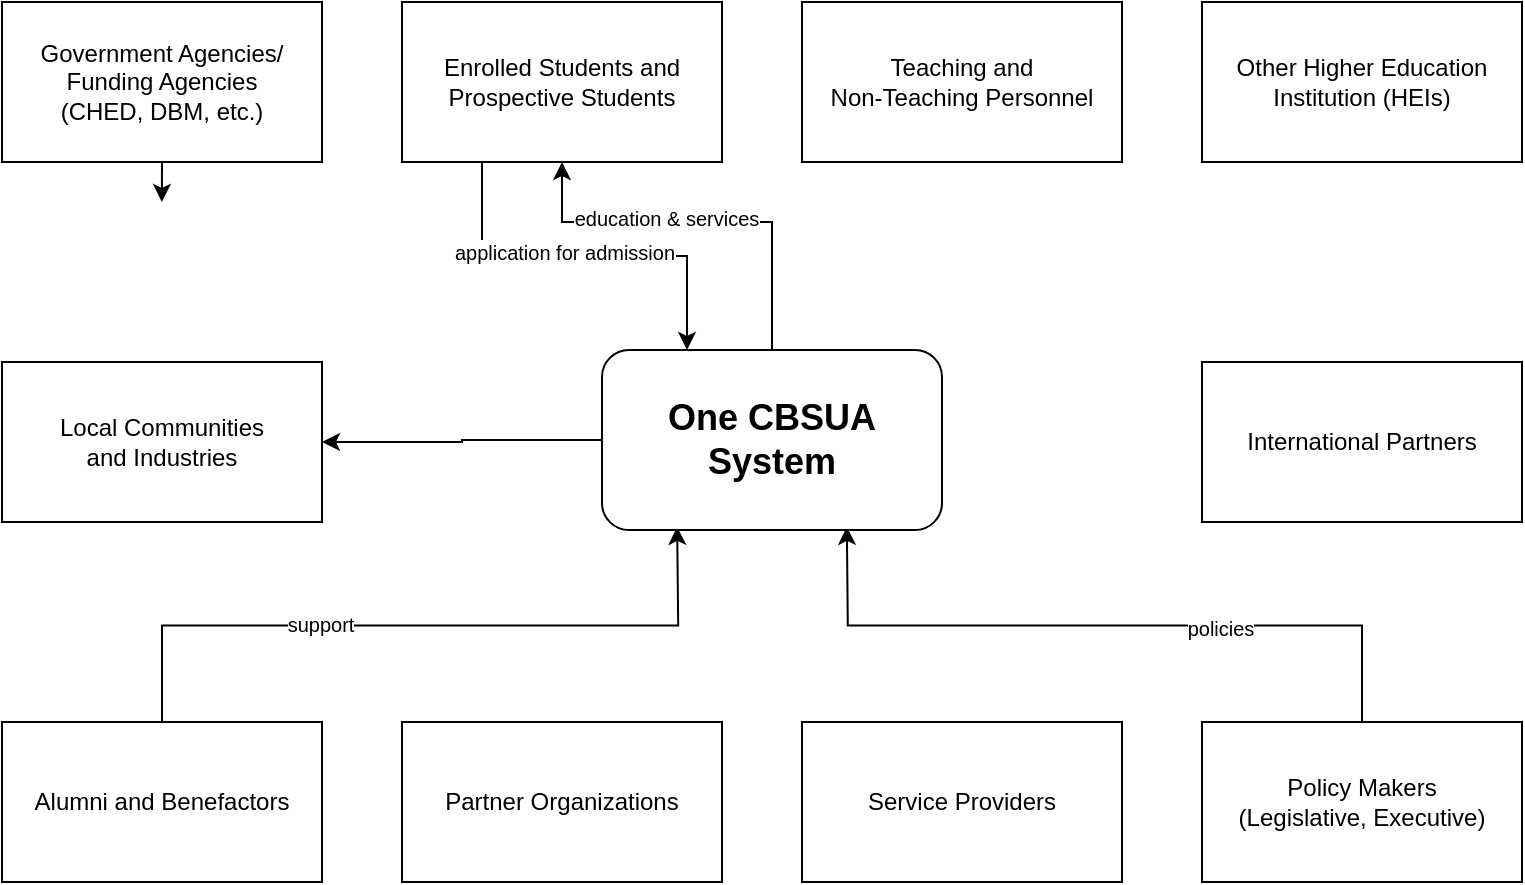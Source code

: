 <mxfile version="26.2.14">
  <diagram name="Page-1" id="XrLnO912Jv1oN71-e2fB">
    <mxGraphModel dx="978" dy="542" grid="1" gridSize="10" guides="1" tooltips="1" connect="1" arrows="1" fold="1" page="1" pageScale="1" pageWidth="850" pageHeight="1100" math="0" shadow="0">
      <root>
        <mxCell id="0" />
        <mxCell id="1" parent="0" />
        <mxCell id="e-euCJg0s_twbzaNsyGK-16" style="edgeStyle=orthogonalEdgeStyle;rounded=0;orthogonalLoop=1;jettySize=auto;html=1;exitX=0.5;exitY=1;exitDx=0;exitDy=0;" edge="1" parent="1" source="vif7123QISbDYjLLOfTG-5">
          <mxGeometry relative="1" as="geometry">
            <mxPoint x="119.931" y="140" as="targetPoint" />
          </mxGeometry>
        </mxCell>
        <mxCell id="vif7123QISbDYjLLOfTG-5" value="Government Agencies/ Funding Agencies&lt;div&gt;(CHED, DBM, etc.)&lt;/div&gt;" style="rounded=0;whiteSpace=wrap;html=1;" parent="1" vertex="1">
          <mxGeometry x="40" y="40" width="160" height="80" as="geometry" />
        </mxCell>
        <mxCell id="e-euCJg0s_twbzaNsyGK-19" style="edgeStyle=orthogonalEdgeStyle;rounded=0;orthogonalLoop=1;jettySize=auto;html=1;exitX=0.25;exitY=1;exitDx=0;exitDy=0;entryX=0.25;entryY=0;entryDx=0;entryDy=0;" edge="1" parent="1" source="vif7123QISbDYjLLOfTG-6" target="e-euCJg0s_twbzaNsyGK-17">
          <mxGeometry relative="1" as="geometry" />
        </mxCell>
        <mxCell id="e-euCJg0s_twbzaNsyGK-20" value="&lt;font style=&quot;font-size: 10px;&quot;&gt;application for admission&lt;/font&gt;" style="edgeLabel;html=1;align=center;verticalAlign=middle;resizable=0;points=[];" vertex="1" connectable="0" parent="e-euCJg0s_twbzaNsyGK-19">
          <mxGeometry x="-0.297" y="2" relative="1" as="geometry">
            <mxPoint x="19" as="offset" />
          </mxGeometry>
        </mxCell>
        <mxCell id="vif7123QISbDYjLLOfTG-6" value="Enrolled Students and Prospective Students" style="rounded=0;whiteSpace=wrap;html=1;" parent="1" vertex="1">
          <mxGeometry x="240" y="40" width="160" height="80" as="geometry" />
        </mxCell>
        <mxCell id="vif7123QISbDYjLLOfTG-7" value="Teaching and&lt;div&gt;Non-Teaching Personnel&lt;/div&gt;" style="rounded=0;whiteSpace=wrap;html=1;" parent="1" vertex="1">
          <mxGeometry x="440" y="40" width="160" height="80" as="geometry" />
        </mxCell>
        <mxCell id="vif7123QISbDYjLLOfTG-8" value="Other Higher Education Institution (HEIs)" style="rounded=0;whiteSpace=wrap;html=1;" parent="1" vertex="1">
          <mxGeometry x="640" y="40" width="160" height="80" as="geometry" />
        </mxCell>
        <mxCell id="e-euCJg0s_twbzaNsyGK-12" style="edgeStyle=orthogonalEdgeStyle;rounded=0;orthogonalLoop=1;jettySize=auto;html=1;exitX=0.5;exitY=0;exitDx=0;exitDy=0;entryX=0;entryY=1;entryDx=0;entryDy=0;" edge="1" parent="1" source="vif7123QISbDYjLLOfTG-9">
          <mxGeometry relative="1" as="geometry">
            <mxPoint x="377.574" y="302.426" as="targetPoint" />
          </mxGeometry>
        </mxCell>
        <mxCell id="e-euCJg0s_twbzaNsyGK-13" value="support" style="edgeLabel;html=1;align=center;verticalAlign=middle;resizable=0;points=[];fontSize=10;" vertex="1" connectable="0" parent="e-euCJg0s_twbzaNsyGK-12">
          <mxGeometry x="-0.286" y="1" relative="1" as="geometry">
            <mxPoint as="offset" />
          </mxGeometry>
        </mxCell>
        <mxCell id="vif7123QISbDYjLLOfTG-9" value="Alumni and Benefactors" style="rounded=0;whiteSpace=wrap;html=1;" parent="1" vertex="1">
          <mxGeometry x="40" y="400" width="160" height="80" as="geometry" />
        </mxCell>
        <mxCell id="vif7123QISbDYjLLOfTG-10" value="Partner Organizations" style="rounded=0;whiteSpace=wrap;html=1;" parent="1" vertex="1">
          <mxGeometry x="240" y="400" width="160" height="80" as="geometry" />
        </mxCell>
        <mxCell id="vif7123QISbDYjLLOfTG-11" value="Service Providers" style="rounded=0;whiteSpace=wrap;html=1;" parent="1" vertex="1">
          <mxGeometry x="440" y="400" width="160" height="80" as="geometry" />
        </mxCell>
        <mxCell id="e-euCJg0s_twbzaNsyGK-14" style="edgeStyle=orthogonalEdgeStyle;rounded=0;orthogonalLoop=1;jettySize=auto;html=1;exitX=0.5;exitY=0;exitDx=0;exitDy=0;entryX=1;entryY=1;entryDx=0;entryDy=0;" edge="1" parent="1" source="vif7123QISbDYjLLOfTG-12">
          <mxGeometry relative="1" as="geometry">
            <mxPoint x="462.426" y="302.426" as="targetPoint" />
          </mxGeometry>
        </mxCell>
        <mxCell id="e-euCJg0s_twbzaNsyGK-15" value="policies" style="edgeLabel;html=1;align=center;verticalAlign=middle;resizable=0;points=[];fontSize=10;" vertex="1" connectable="0" parent="e-euCJg0s_twbzaNsyGK-14">
          <mxGeometry x="-0.308" y="1" relative="1" as="geometry">
            <mxPoint x="3" as="offset" />
          </mxGeometry>
        </mxCell>
        <mxCell id="vif7123QISbDYjLLOfTG-12" value="Policy Makers&lt;div&gt;(Legislative, Executive)&lt;/div&gt;" style="rounded=0;whiteSpace=wrap;html=1;" parent="1" vertex="1">
          <mxGeometry x="640" y="400" width="160" height="80" as="geometry" />
        </mxCell>
        <mxCell id="vif7123QISbDYjLLOfTG-13" value="International Partners" style="rounded=0;whiteSpace=wrap;html=1;" parent="1" vertex="1">
          <mxGeometry x="640" y="220" width="160" height="80" as="geometry" />
        </mxCell>
        <mxCell id="vif7123QISbDYjLLOfTG-14" value="Local Communities&lt;div&gt;and Industries&lt;/div&gt;" style="rounded=0;whiteSpace=wrap;html=1;" parent="1" vertex="1">
          <mxGeometry x="40" y="220" width="160" height="80" as="geometry" />
        </mxCell>
        <mxCell id="e-euCJg0s_twbzaNsyGK-18" style="edgeStyle=orthogonalEdgeStyle;rounded=0;orthogonalLoop=1;jettySize=auto;html=1;exitX=0;exitY=0.5;exitDx=0;exitDy=0;entryX=1;entryY=0.5;entryDx=0;entryDy=0;" edge="1" parent="1" source="e-euCJg0s_twbzaNsyGK-17" target="vif7123QISbDYjLLOfTG-14">
          <mxGeometry relative="1" as="geometry" />
        </mxCell>
        <mxCell id="e-euCJg0s_twbzaNsyGK-21" style="edgeStyle=orthogonalEdgeStyle;rounded=0;orthogonalLoop=1;jettySize=auto;html=1;exitX=0.5;exitY=0;exitDx=0;exitDy=0;entryX=0.5;entryY=1;entryDx=0;entryDy=0;" edge="1" parent="1" source="e-euCJg0s_twbzaNsyGK-17" target="vif7123QISbDYjLLOfTG-6">
          <mxGeometry relative="1" as="geometry">
            <Array as="points">
              <mxPoint x="425" y="150" />
              <mxPoint x="320" y="150" />
            </Array>
          </mxGeometry>
        </mxCell>
        <mxCell id="e-euCJg0s_twbzaNsyGK-22" value="education &amp;amp; services" style="edgeLabel;html=1;align=center;verticalAlign=middle;resizable=0;points=[];fontSize=10;" vertex="1" connectable="0" parent="e-euCJg0s_twbzaNsyGK-21">
          <mxGeometry x="0.29" y="-2" relative="1" as="geometry">
            <mxPoint x="11" as="offset" />
          </mxGeometry>
        </mxCell>
        <mxCell id="e-euCJg0s_twbzaNsyGK-17" value="&lt;b&gt;One CBSUA System&lt;/b&gt;" style="rounded=1;whiteSpace=wrap;html=1;fontSize=18;" vertex="1" parent="1">
          <mxGeometry x="340" y="214" width="170" height="90" as="geometry" />
        </mxCell>
      </root>
    </mxGraphModel>
  </diagram>
</mxfile>
